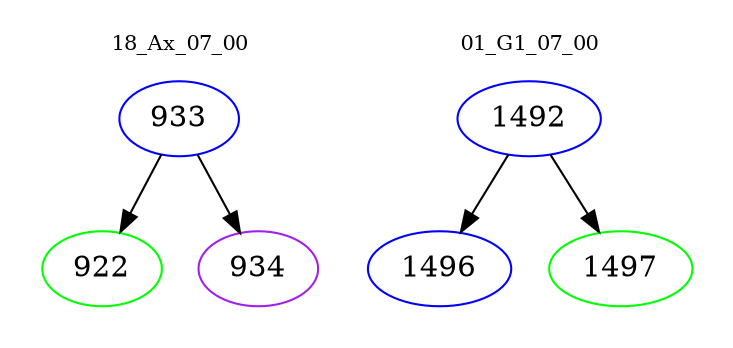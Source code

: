 digraph{
subgraph cluster_0 {
color = white
label = "18_Ax_07_00";
fontsize=10;
T0_933 [label="933", color="blue"]
T0_933 -> T0_922 [color="black"]
T0_922 [label="922", color="green"]
T0_933 -> T0_934 [color="black"]
T0_934 [label="934", color="purple"]
}
subgraph cluster_1 {
color = white
label = "01_G1_07_00";
fontsize=10;
T1_1492 [label="1492", color="blue"]
T1_1492 -> T1_1496 [color="black"]
T1_1496 [label="1496", color="blue"]
T1_1492 -> T1_1497 [color="black"]
T1_1497 [label="1497", color="green"]
}
}

